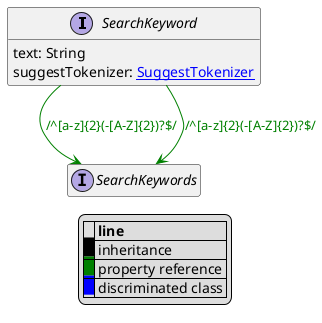 @startuml

hide empty fields
hide empty methods
legend
|= |= line |
|<back:black>   </back>| inheritance |
|<back:green>   </back>| property reference |
|<back:blue>   </back>| discriminated class |
endlegend
interface SearchKeyword [[SearchKeyword.svg]]  {
    text: String
    suggestTokenizer: [[SuggestTokenizer.svg SuggestTokenizer]]
}



interface SearchKeywords [[SearchKeywords.svg]]  {
}

SearchKeyword --> SearchKeywords #green;text:green : "/^[a-z]{2}(-[A-Z]{2})?$/"
SearchKeyword --> SearchKeywords #green;text:green : "/^[a-z]{2}(-[A-Z]{2})?$/"
@enduml
